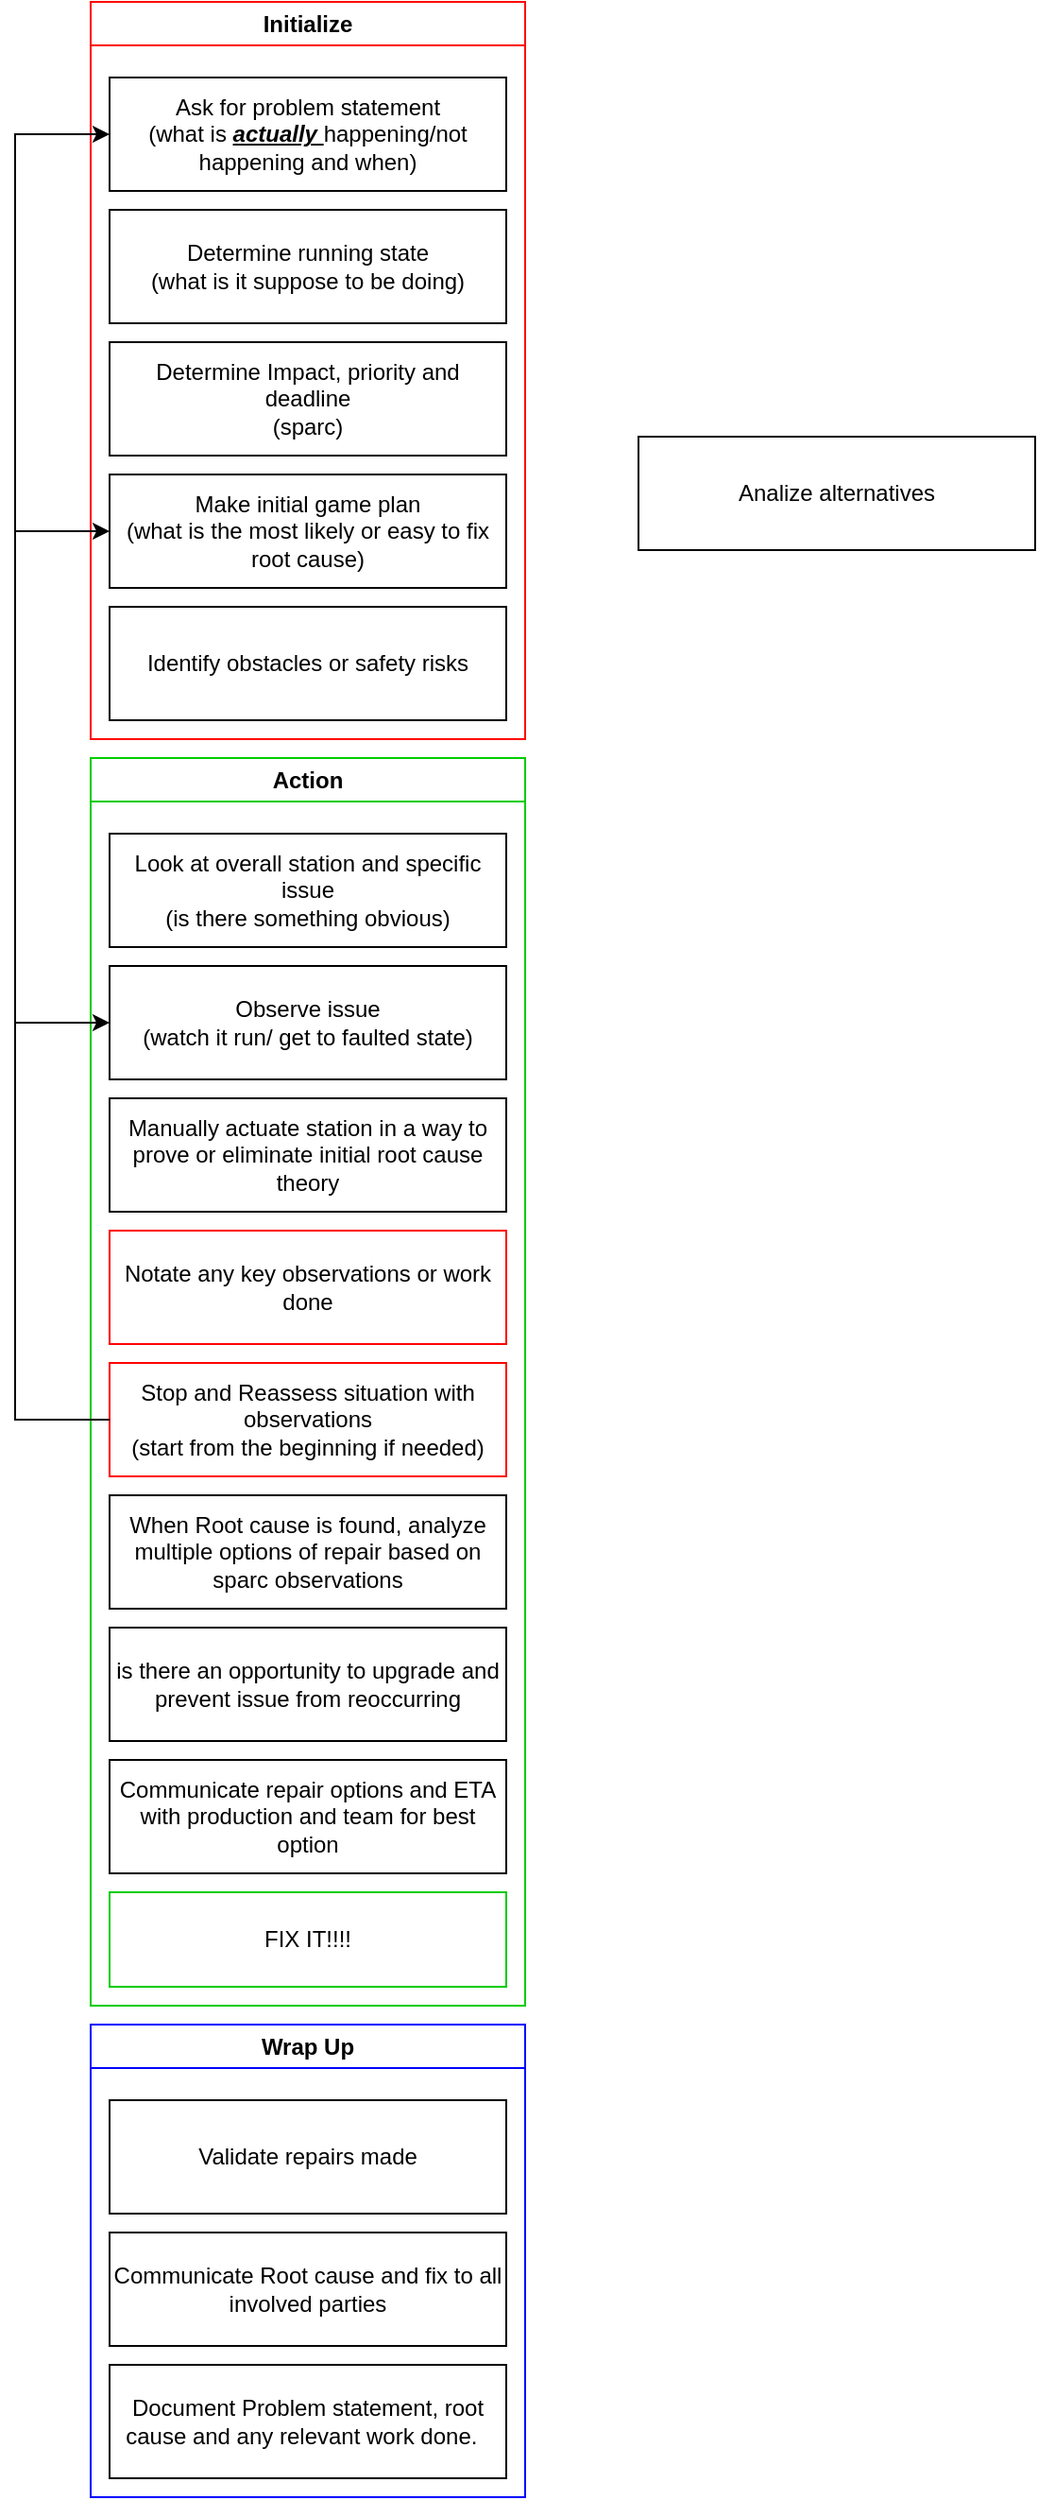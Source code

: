 <mxfile version="22.1.3" type="github">
  <diagram name="Page-1" id="s_tSXBTHODiz0TlcPPJd">
    <mxGraphModel dx="472" dy="864" grid="1" gridSize="10" guides="1" tooltips="1" connect="1" arrows="1" fold="1" page="1" pageScale="1" pageWidth="850" pageHeight="1100" math="0" shadow="0">
      <root>
        <mxCell id="0" />
        <mxCell id="1" parent="0" />
        <mxCell id="M2U-wYDhbBoCub5JwwPa-4" value="Initialize&lt;br&gt;" style="swimlane;whiteSpace=wrap;html=1;gradientColor=none;fillColor=default;strokeColor=#ff0000;" vertex="1" parent="1">
          <mxGeometry x="320" y="130" width="230" height="390" as="geometry" />
        </mxCell>
        <mxCell id="M2U-wYDhbBoCub5JwwPa-5" value="Ask for problem statement&lt;br&gt;(what is&amp;nbsp;&lt;i&gt;&lt;b&gt;&lt;u&gt;actually &lt;/u&gt;&lt;/b&gt;&lt;/i&gt;happening/not happening and when)" style="rounded=0;whiteSpace=wrap;html=1;" vertex="1" parent="M2U-wYDhbBoCub5JwwPa-4">
          <mxGeometry x="10" y="40" width="210" height="60" as="geometry" />
        </mxCell>
        <mxCell id="M2U-wYDhbBoCub5JwwPa-6" value="Determine Impact, priority and deadline&lt;br style=&quot;border-color: var(--border-color);&quot;&gt;(sparc)" style="rounded=0;whiteSpace=wrap;html=1;" vertex="1" parent="M2U-wYDhbBoCub5JwwPa-4">
          <mxGeometry x="10" y="180" width="210" height="60" as="geometry" />
        </mxCell>
        <mxCell id="M2U-wYDhbBoCub5JwwPa-9" value="Identify obstacles or safety risks" style="rounded=0;whiteSpace=wrap;html=1;" vertex="1" parent="M2U-wYDhbBoCub5JwwPa-4">
          <mxGeometry x="10" y="320" width="210" height="60" as="geometry" />
        </mxCell>
        <mxCell id="M2U-wYDhbBoCub5JwwPa-11" value="Determine running state&lt;br&gt;(what is it suppose to be doing)" style="rounded=0;whiteSpace=wrap;html=1;" vertex="1" parent="M2U-wYDhbBoCub5JwwPa-4">
          <mxGeometry x="10" y="110" width="210" height="60" as="geometry" />
        </mxCell>
        <mxCell id="M2U-wYDhbBoCub5JwwPa-12" value="Make initial game plan&lt;br&gt;(what is the most likely or easy to fix root cause)" style="rounded=0;whiteSpace=wrap;html=1;" vertex="1" parent="M2U-wYDhbBoCub5JwwPa-4">
          <mxGeometry x="10" y="250" width="210" height="60" as="geometry" />
        </mxCell>
        <mxCell id="M2U-wYDhbBoCub5JwwPa-10" value="Analize alternatives" style="rounded=0;whiteSpace=wrap;html=1;" vertex="1" parent="1">
          <mxGeometry x="610" y="360" width="210" height="60" as="geometry" />
        </mxCell>
        <mxCell id="M2U-wYDhbBoCub5JwwPa-13" value="Action" style="swimlane;whiteSpace=wrap;html=1;gradientColor=none;fillColor=default;strokeColor=#00CC00;" vertex="1" parent="1">
          <mxGeometry x="320" y="530" width="230" height="660" as="geometry" />
        </mxCell>
        <mxCell id="M2U-wYDhbBoCub5JwwPa-14" value="Look at overall station and specific issue&lt;br&gt;(is there something obvious)" style="rounded=0;whiteSpace=wrap;html=1;" vertex="1" parent="M2U-wYDhbBoCub5JwwPa-13">
          <mxGeometry x="10" y="40" width="210" height="60" as="geometry" />
        </mxCell>
        <mxCell id="M2U-wYDhbBoCub5JwwPa-15" value="Manually actuate station in a way to prove or eliminate initial root cause theory" style="rounded=0;whiteSpace=wrap;html=1;" vertex="1" parent="M2U-wYDhbBoCub5JwwPa-13">
          <mxGeometry x="10" y="180" width="210" height="60" as="geometry" />
        </mxCell>
        <mxCell id="M2U-wYDhbBoCub5JwwPa-34" style="edgeStyle=orthogonalEdgeStyle;rounded=0;orthogonalLoop=1;jettySize=auto;html=1;exitX=0;exitY=0.5;exitDx=0;exitDy=0;entryX=0;entryY=0.5;entryDx=0;entryDy=0;" edge="1" parent="M2U-wYDhbBoCub5JwwPa-13" source="M2U-wYDhbBoCub5JwwPa-16" target="M2U-wYDhbBoCub5JwwPa-17">
          <mxGeometry relative="1" as="geometry">
            <Array as="points">
              <mxPoint x="-40" y="350" />
              <mxPoint x="-40" y="140" />
            </Array>
          </mxGeometry>
        </mxCell>
        <mxCell id="M2U-wYDhbBoCub5JwwPa-16" value="Stop and Reassess situation with observations&lt;br&gt;(start from the beginning if needed)" style="rounded=0;whiteSpace=wrap;html=1;strokeColor=#FF0000;" vertex="1" parent="M2U-wYDhbBoCub5JwwPa-13">
          <mxGeometry x="10" y="320" width="210" height="60" as="geometry" />
        </mxCell>
        <mxCell id="M2U-wYDhbBoCub5JwwPa-17" value="Observe issue&lt;br style=&quot;border-color: var(--border-color);&quot;&gt;(watch it run/ get to faulted state)" style="rounded=0;whiteSpace=wrap;html=1;" vertex="1" parent="M2U-wYDhbBoCub5JwwPa-13">
          <mxGeometry x="10" y="110" width="210" height="60" as="geometry" />
        </mxCell>
        <mxCell id="M2U-wYDhbBoCub5JwwPa-27" value="When Root cause is found, analyze multiple options of repair based on sparc observations" style="rounded=0;whiteSpace=wrap;html=1;" vertex="1" parent="M2U-wYDhbBoCub5JwwPa-13">
          <mxGeometry x="10" y="390" width="210" height="60" as="geometry" />
        </mxCell>
        <mxCell id="M2U-wYDhbBoCub5JwwPa-28" value="FIX IT!!!!" style="rounded=0;whiteSpace=wrap;html=1;strokeColor=#00CC00;" vertex="1" parent="M2U-wYDhbBoCub5JwwPa-13">
          <mxGeometry x="10" y="600" width="210" height="50" as="geometry" />
        </mxCell>
        <mxCell id="M2U-wYDhbBoCub5JwwPa-29" value="Communicate repair options and ETA with production and team for best option" style="rounded=0;whiteSpace=wrap;html=1;" vertex="1" parent="M2U-wYDhbBoCub5JwwPa-13">
          <mxGeometry x="10" y="530" width="210" height="60" as="geometry" />
        </mxCell>
        <mxCell id="M2U-wYDhbBoCub5JwwPa-23" value="is there an opportunity to upgrade and prevent issue from reoccurring" style="rounded=0;whiteSpace=wrap;html=1;strokeColor=#000000;" vertex="1" parent="M2U-wYDhbBoCub5JwwPa-13">
          <mxGeometry x="10" y="460" width="210" height="60" as="geometry" />
        </mxCell>
        <mxCell id="M2U-wYDhbBoCub5JwwPa-18" value="Notate any key observations or work done" style="rounded=0;whiteSpace=wrap;html=1;strokeColor=#FF0000;" vertex="1" parent="M2U-wYDhbBoCub5JwwPa-13">
          <mxGeometry x="10" y="250" width="210" height="60" as="geometry" />
        </mxCell>
        <mxCell id="M2U-wYDhbBoCub5JwwPa-20" value="Wrap Up" style="swimlane;whiteSpace=wrap;html=1;gradientColor=none;fillColor=default;strokeColor=#0000FF;" vertex="1" parent="1">
          <mxGeometry x="320" y="1200" width="230" height="250" as="geometry" />
        </mxCell>
        <mxCell id="M2U-wYDhbBoCub5JwwPa-21" value="Validate repairs made" style="rounded=0;whiteSpace=wrap;html=1;" vertex="1" parent="M2U-wYDhbBoCub5JwwPa-20">
          <mxGeometry x="10" y="40" width="210" height="60" as="geometry" />
        </mxCell>
        <mxCell id="M2U-wYDhbBoCub5JwwPa-22" value="Document Problem statement, root cause and any relevant work done.&amp;nbsp;&amp;nbsp;" style="rounded=0;whiteSpace=wrap;html=1;" vertex="1" parent="M2U-wYDhbBoCub5JwwPa-20">
          <mxGeometry x="10" y="180" width="210" height="60" as="geometry" />
        </mxCell>
        <mxCell id="M2U-wYDhbBoCub5JwwPa-24" value="Communicate Root cause and fix to all involved parties" style="rounded=0;whiteSpace=wrap;html=1;" vertex="1" parent="M2U-wYDhbBoCub5JwwPa-20">
          <mxGeometry x="10" y="110" width="210" height="60" as="geometry" />
        </mxCell>
        <mxCell id="M2U-wYDhbBoCub5JwwPa-35" style="edgeStyle=orthogonalEdgeStyle;rounded=0;orthogonalLoop=1;jettySize=auto;html=1;exitX=0;exitY=0.5;exitDx=0;exitDy=0;entryX=0;entryY=0.5;entryDx=0;entryDy=0;" edge="1" parent="1" source="M2U-wYDhbBoCub5JwwPa-16" target="M2U-wYDhbBoCub5JwwPa-12">
          <mxGeometry relative="1" as="geometry">
            <Array as="points">
              <mxPoint x="280" y="880" />
              <mxPoint x="280" y="410" />
            </Array>
          </mxGeometry>
        </mxCell>
        <mxCell id="M2U-wYDhbBoCub5JwwPa-36" style="edgeStyle=orthogonalEdgeStyle;rounded=0;orthogonalLoop=1;jettySize=auto;html=1;exitX=0;exitY=0.5;exitDx=0;exitDy=0;entryX=0;entryY=0.5;entryDx=0;entryDy=0;" edge="1" parent="1" source="M2U-wYDhbBoCub5JwwPa-16" target="M2U-wYDhbBoCub5JwwPa-5">
          <mxGeometry relative="1" as="geometry">
            <Array as="points">
              <mxPoint x="280" y="880" />
              <mxPoint x="280" y="200" />
            </Array>
          </mxGeometry>
        </mxCell>
      </root>
    </mxGraphModel>
  </diagram>
</mxfile>
